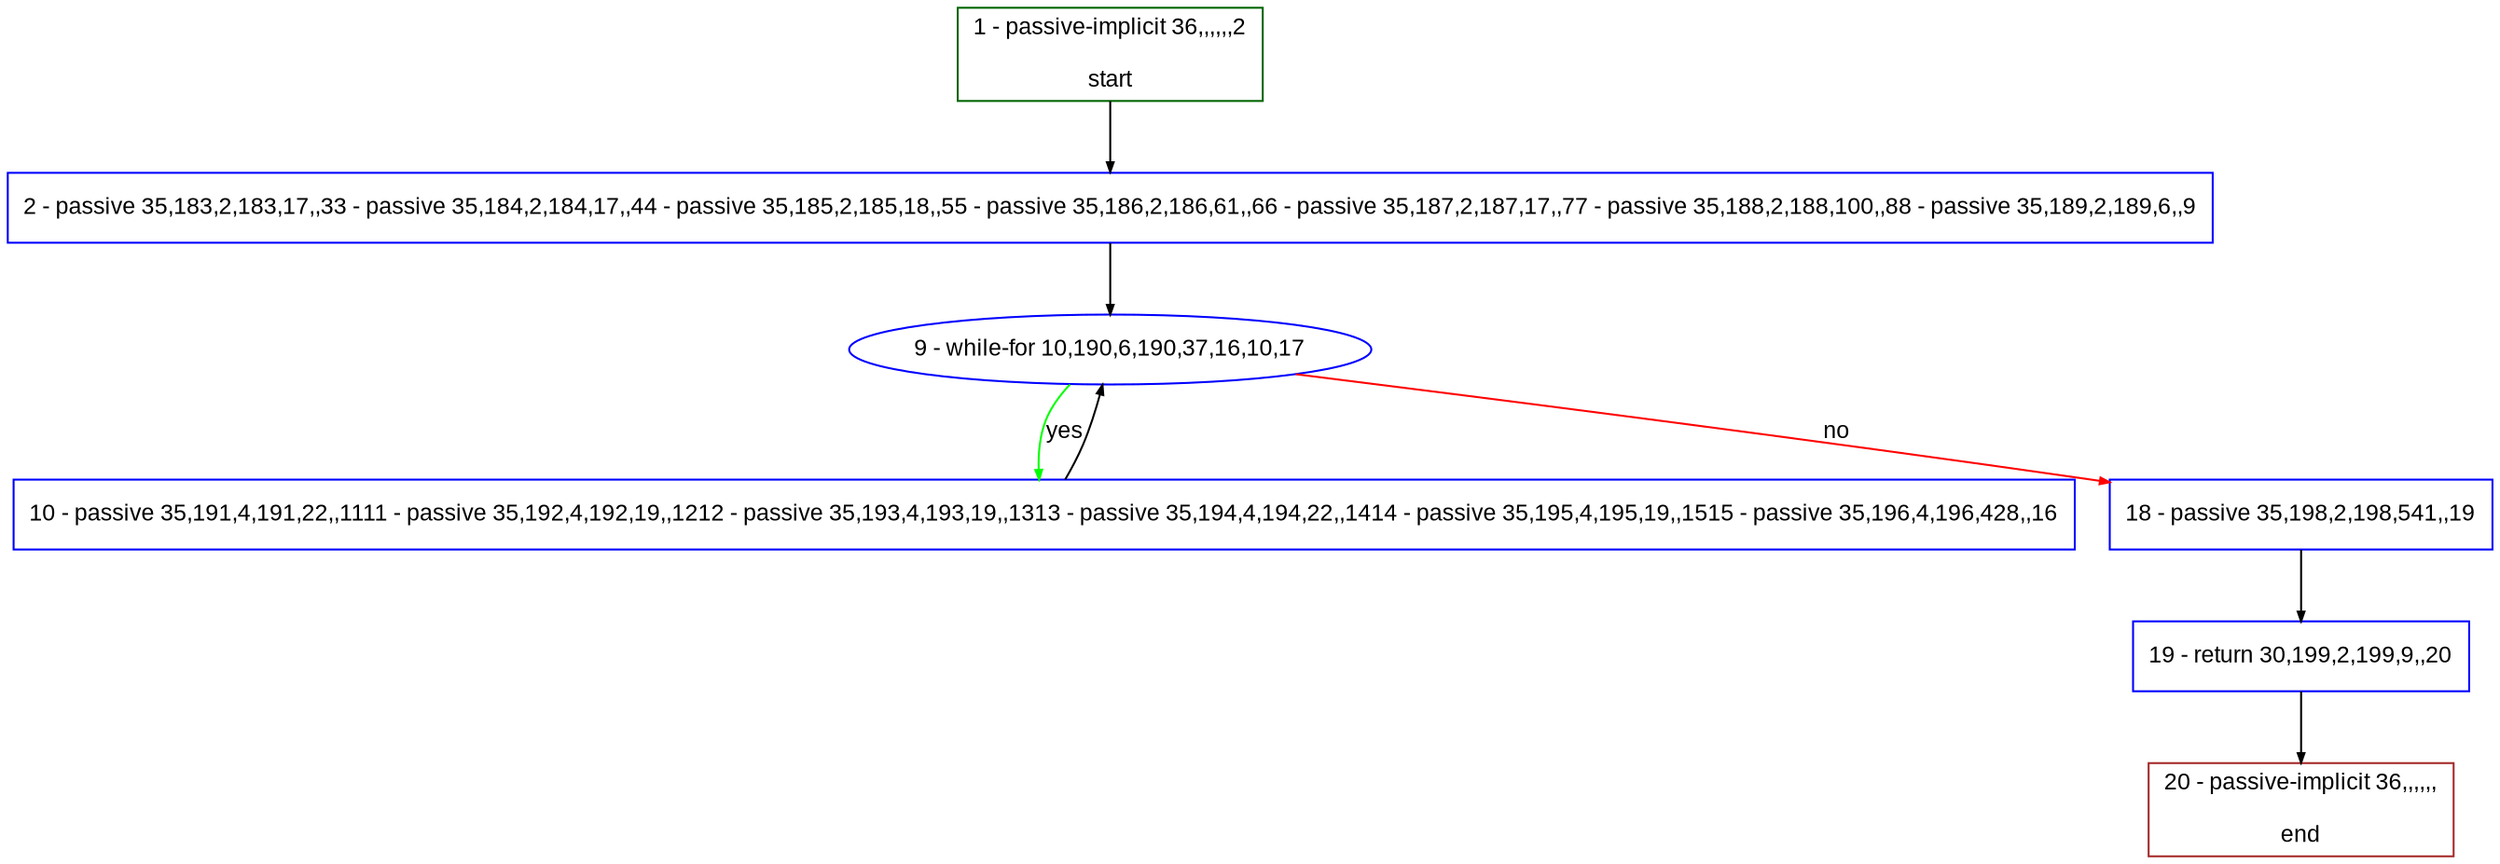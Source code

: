 digraph "" {
  graph [pack="true", label="", fontsize="12", packmode="clust", fontname="Arial", fillcolor="#FFFFCC", bgcolor="white", style="rounded,filled", compound="true"];
  node [node_initialized="no", label="", color="grey", fontsize="12", fillcolor="white", fontname="Arial", style="filled", shape="rectangle", compound="true", fixedsize="false"];
  edge [fontcolor="black", arrowhead="normal", arrowtail="none", arrowsize="0.5", ltail="", label="", color="black", fontsize="12", lhead="", fontname="Arial", dir="forward", compound="true"];
  __N1 [label="2 - passive 35,183,2,183,17,,33 - passive 35,184,2,184,17,,44 - passive 35,185,2,185,18,,55 - passive 35,186,2,186,61,,66 - passive 35,187,2,187,17,,77 - passive 35,188,2,188,100,,88 - passive 35,189,2,189,6,,9", color="#0000ff", fillcolor="#ffffff", style="filled", shape="box"];
  __N2 [label="1 - passive-implicit 36,,,,,,2\n\nstart", color="#006400", fillcolor="#ffffff", style="filled", shape="box"];
  __N3 [label="9 - while-for 10,190,6,190,37,16,10,17", color="#0000ff", fillcolor="#ffffff", style="filled", shape="oval"];
  __N4 [label="10 - passive 35,191,4,191,22,,1111 - passive 35,192,4,192,19,,1212 - passive 35,193,4,193,19,,1313 - passive 35,194,4,194,22,,1414 - passive 35,195,4,195,19,,1515 - passive 35,196,4,196,428,,16", color="#0000ff", fillcolor="#ffffff", style="filled", shape="box"];
  __N5 [label="18 - passive 35,198,2,198,541,,19", color="#0000ff", fillcolor="#ffffff", style="filled", shape="box"];
  __N6 [label="19 - return 30,199,2,199,9,,20", color="#0000ff", fillcolor="#ffffff", style="filled", shape="box"];
  __N7 [label="20 - passive-implicit 36,,,,,,\n\nend", color="#a52a2a", fillcolor="#ffffff", style="filled", shape="box"];
  __N2 -> __N1 [arrowhead="normal", arrowtail="none", color="#000000", label="", dir="forward"];
  __N1 -> __N3 [arrowhead="normal", arrowtail="none", color="#000000", label="", dir="forward"];
  __N3 -> __N4 [arrowhead="normal", arrowtail="none", color="#00ff00", label="yes", dir="forward"];
  __N4 -> __N3 [arrowhead="normal", arrowtail="none", color="#000000", label="", dir="forward"];
  __N3 -> __N5 [arrowhead="normal", arrowtail="none", color="#ff0000", label="no", dir="forward"];
  __N5 -> __N6 [arrowhead="normal", arrowtail="none", color="#000000", label="", dir="forward"];
  __N6 -> __N7 [arrowhead="normal", arrowtail="none", color="#000000", label="", dir="forward"];
}
